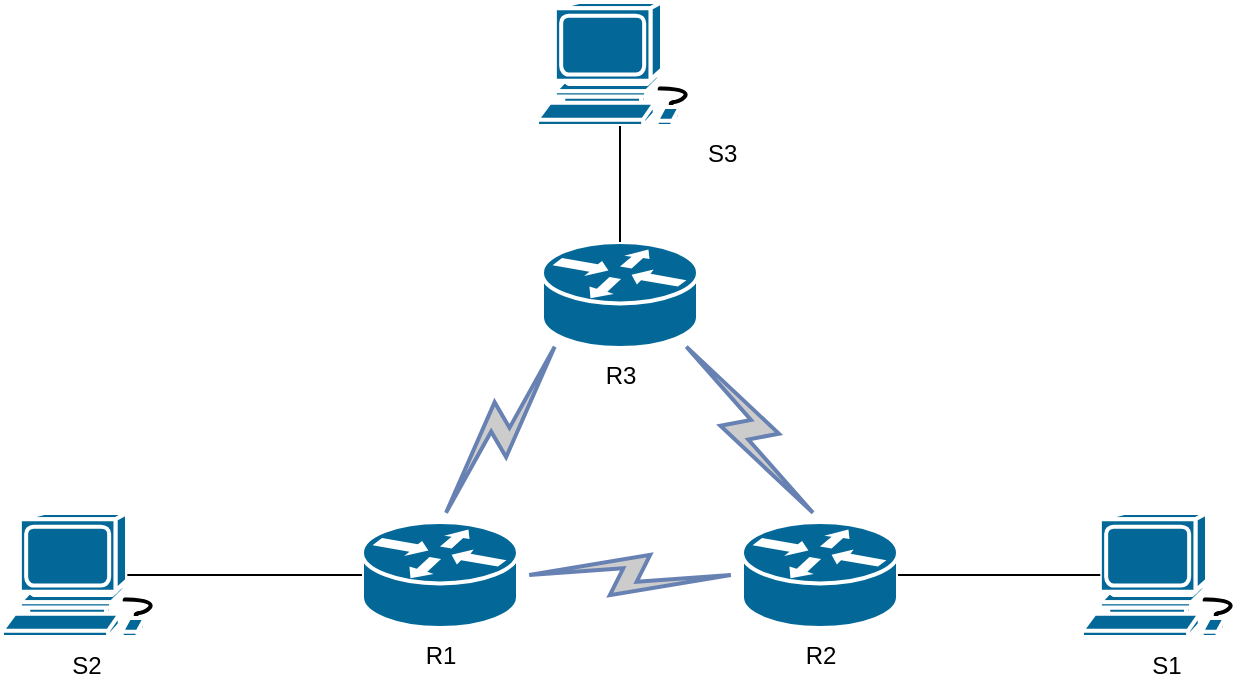 <mxfile version="13.0.3" type="device"><diagram id="IDS-Cfy_u2mt_J621iLS" name="Page-1"><mxGraphModel dx="1102" dy="636" grid="1" gridSize="10" guides="1" tooltips="1" connect="1" arrows="1" fold="1" page="1" pageScale="1" pageWidth="850" pageHeight="1100" math="0" shadow="0"><root><mxCell id="0"/><mxCell id="1" parent="0"/><mxCell id="i7-m9JaKoqgsdudN-YZO-1" value="R1" style="shape=mxgraph.cisco.routers.router;html=1;pointerEvents=1;dashed=0;fillColor=#036897;strokeColor=#ffffff;strokeWidth=2;verticalLabelPosition=bottom;verticalAlign=top;align=center;outlineConnect=0;" parent="1" vertex="1"><mxGeometry x="270" y="270" width="78" height="53" as="geometry"/></mxCell><mxCell id="i7-m9JaKoqgsdudN-YZO-2" value="R2" style="shape=mxgraph.cisco.routers.router;html=1;pointerEvents=1;dashed=0;fillColor=#036897;strokeColor=#ffffff;strokeWidth=2;verticalLabelPosition=bottom;verticalAlign=top;align=center;outlineConnect=0;" parent="1" vertex="1"><mxGeometry x="460" y="270" width="78" height="53" as="geometry"/></mxCell><mxCell id="i7-m9JaKoqgsdudN-YZO-3" value="R3" style="shape=mxgraph.cisco.routers.router;html=1;pointerEvents=1;dashed=0;fillColor=#036897;strokeColor=#ffffff;strokeWidth=2;verticalLabelPosition=bottom;verticalAlign=top;align=center;outlineConnect=0;" parent="1" vertex="1"><mxGeometry x="360" y="130" width="78" height="53" as="geometry"/></mxCell><mxCell id="i7-m9JaKoqgsdudN-YZO-4" value="S3" style="shape=mxgraph.cisco.computers_and_peripherals.workstation;html=1;pointerEvents=1;dashed=0;fillColor=#036897;strokeColor=#ffffff;strokeWidth=2;verticalLabelPosition=bottom;verticalAlign=top;align=left;outlineConnect=0;labelPosition=right;" parent="1" vertex="1"><mxGeometry x="357.5" y="10" width="83" height="62" as="geometry"/></mxCell><mxCell id="i7-m9JaKoqgsdudN-YZO-5" value="S2" style="shape=mxgraph.cisco.computers_and_peripherals.workstation;html=1;pointerEvents=1;dashed=0;fillColor=#036897;strokeColor=#ffffff;strokeWidth=2;verticalLabelPosition=bottom;verticalAlign=top;align=center;outlineConnect=0;" parent="1" vertex="1"><mxGeometry x="90" y="265.5" width="83" height="62" as="geometry"/></mxCell><mxCell id="i7-m9JaKoqgsdudN-YZO-6" value="S1" style="shape=mxgraph.cisco.computers_and_peripherals.workstation;html=1;pointerEvents=1;dashed=0;fillColor=#036897;strokeColor=#ffffff;strokeWidth=2;verticalLabelPosition=bottom;verticalAlign=top;align=center;outlineConnect=0;" parent="1" vertex="1"><mxGeometry x="630" y="265.5" width="83" height="62" as="geometry"/></mxCell><mxCell id="i7-m9JaKoqgsdudN-YZO-7" value="" style="endArrow=none;html=1;entryX=0;entryY=0.5;entryDx=0;entryDy=0;entryPerimeter=0;exitX=0.755;exitY=0.5;exitDx=0;exitDy=0;exitPerimeter=0;" parent="1" source="i7-m9JaKoqgsdudN-YZO-5" target="i7-m9JaKoqgsdudN-YZO-1" edge="1"><mxGeometry width="50" height="50" relative="1" as="geometry"><mxPoint x="90" y="400" as="sourcePoint"/><mxPoint x="140" y="350" as="targetPoint"/></mxGeometry></mxCell><mxCell id="i7-m9JaKoqgsdudN-YZO-8" value="" style="endArrow=none;html=1;entryX=0.5;entryY=1;entryDx=0;entryDy=0;entryPerimeter=0;exitX=0.5;exitY=0;exitDx=0;exitDy=0;exitPerimeter=0;" parent="1" source="i7-m9JaKoqgsdudN-YZO-3" target="i7-m9JaKoqgsdudN-YZO-4" edge="1"><mxGeometry width="50" height="50" relative="1" as="geometry"><mxPoint x="330" y="200" as="sourcePoint"/><mxPoint x="390" y="80" as="targetPoint"/></mxGeometry></mxCell><mxCell id="i7-m9JaKoqgsdudN-YZO-9" value="" style="endArrow=none;html=1;entryX=0.11;entryY=0.5;entryDx=0;entryDy=0;entryPerimeter=0;exitX=1;exitY=0.5;exitDx=0;exitDy=0;exitPerimeter=0;" parent="1" source="i7-m9JaKoqgsdudN-YZO-2" target="i7-m9JaKoqgsdudN-YZO-6" edge="1"><mxGeometry width="50" height="50" relative="1" as="geometry"><mxPoint x="470" y="390" as="sourcePoint"/><mxPoint x="620" y="290" as="targetPoint"/></mxGeometry></mxCell><mxCell id="i7-m9JaKoqgsdudN-YZO-11" value="" style="html=1;outlineConnect=0;fillColor=#CCCCCC;strokeColor=#6881B3;gradientColor=none;gradientDirection=north;strokeWidth=2;shape=mxgraph.networks.comm_link_edge;html=1;entryX=0.12;entryY=0.9;entryDx=0;entryDy=0;entryPerimeter=0;exitX=0.5;exitY=0;exitDx=0;exitDy=0;exitPerimeter=0;" parent="1" source="i7-m9JaKoqgsdudN-YZO-1" target="i7-m9JaKoqgsdudN-YZO-3" edge="1"><mxGeometry width="100" height="100" relative="1" as="geometry"><mxPoint x="230" y="270" as="sourcePoint"/><mxPoint x="330" y="170" as="targetPoint"/></mxGeometry></mxCell><mxCell id="i7-m9JaKoqgsdudN-YZO-13" value="" style="html=1;outlineConnect=0;fillColor=#CCCCCC;strokeColor=#6881B3;gradientColor=none;gradientDirection=north;strokeWidth=2;shape=mxgraph.networks.comm_link_edge;html=1;entryX=0.88;entryY=0.9;entryDx=0;entryDy=0;entryPerimeter=0;exitX=0.5;exitY=0;exitDx=0;exitDy=0;exitPerimeter=0;" parent="1" source="i7-m9JaKoqgsdudN-YZO-2" target="i7-m9JaKoqgsdudN-YZO-3" edge="1"><mxGeometry width="100" height="100" relative="1" as="geometry"><mxPoint x="380.14" y="327.5" as="sourcePoint"/><mxPoint x="440.5" y="235.2" as="targetPoint"/></mxGeometry></mxCell><mxCell id="i7-m9JaKoqgsdudN-YZO-14" value="" style="html=1;outlineConnect=0;fillColor=#CCCCCC;strokeColor=#6881B3;gradientColor=none;gradientDirection=north;strokeWidth=2;shape=mxgraph.networks.comm_link_edge;html=1;entryX=0;entryY=0.5;entryDx=0;entryDy=0;entryPerimeter=0;exitX=1;exitY=0.5;exitDx=0;exitDy=0;exitPerimeter=0;" parent="1" source="i7-m9JaKoqgsdudN-YZO-1" target="i7-m9JaKoqgsdudN-YZO-2" edge="1"><mxGeometry width="100" height="100" relative="1" as="geometry"><mxPoint x="339" y="300" as="sourcePoint"/><mxPoint x="399.36" y="207.7" as="targetPoint"/></mxGeometry></mxCell></root></mxGraphModel></diagram></mxfile>